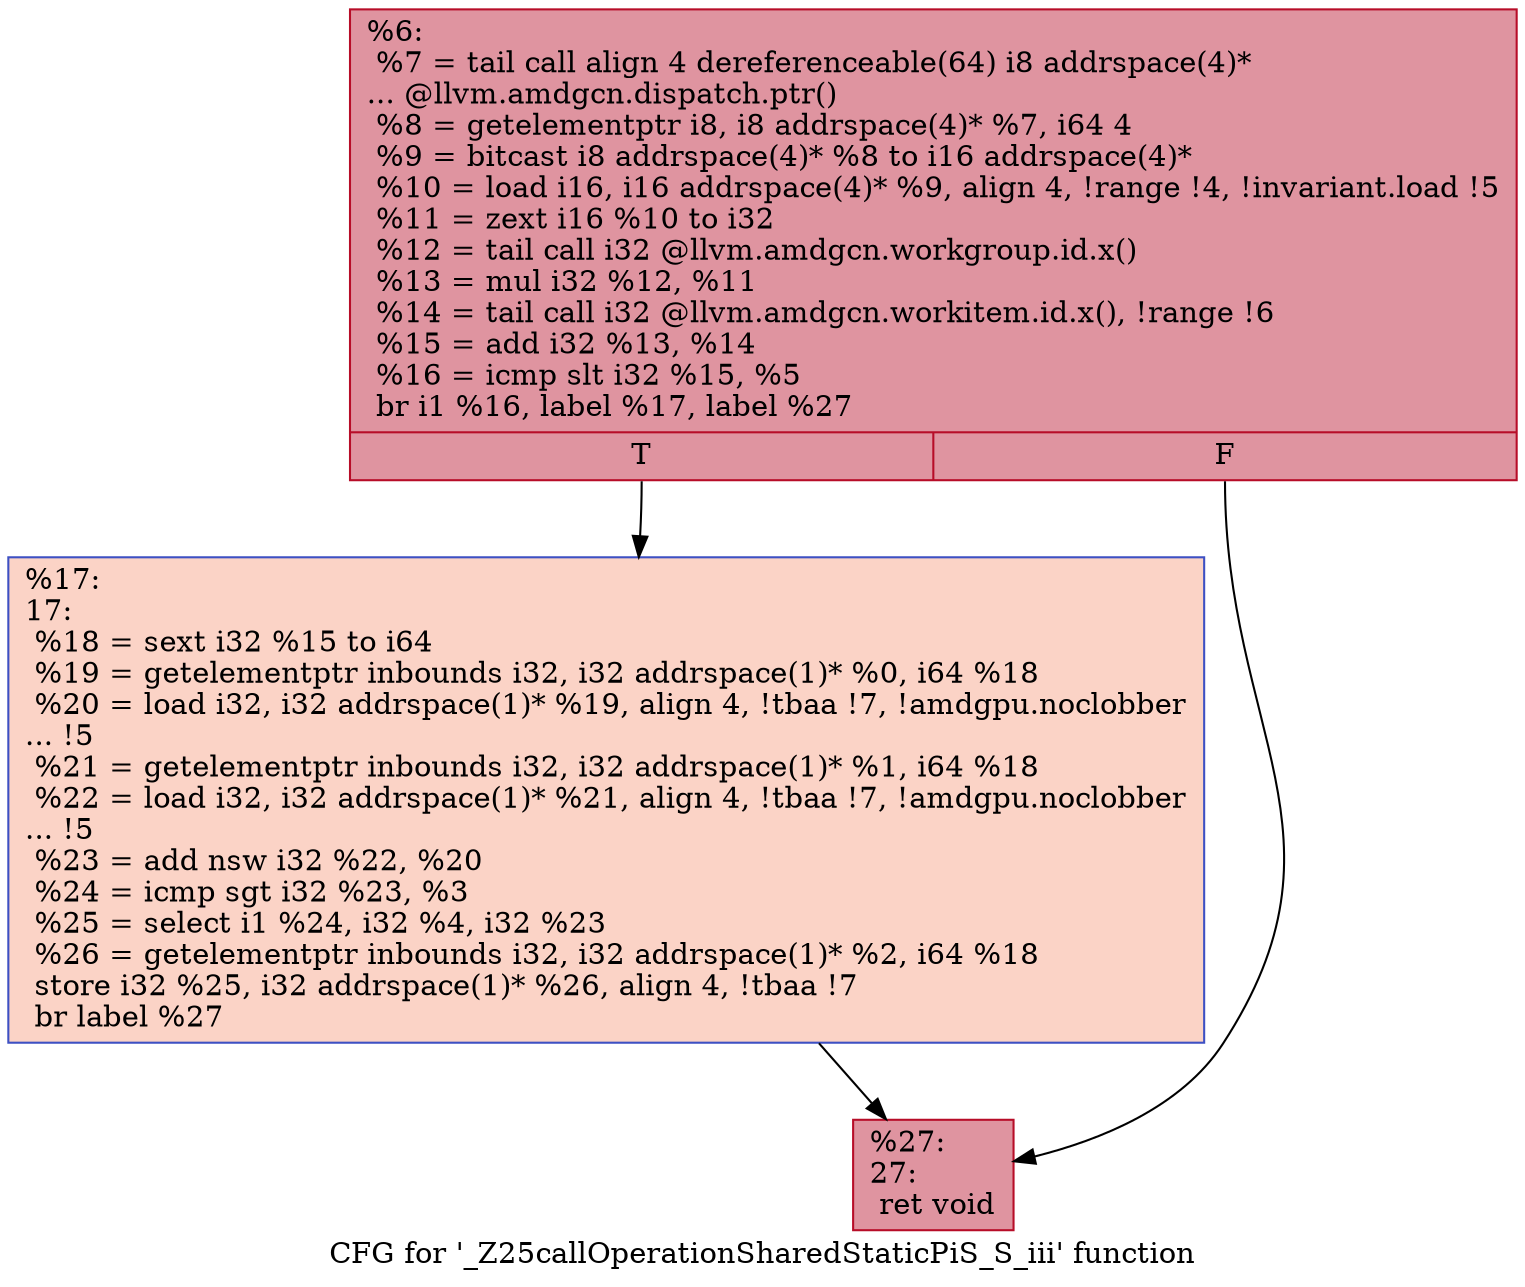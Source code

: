 digraph "CFG for '_Z25callOperationSharedStaticPiS_S_iii' function" {
	label="CFG for '_Z25callOperationSharedStaticPiS_S_iii' function";

	Node0x578b1c0 [shape=record,color="#b70d28ff", style=filled, fillcolor="#b70d2870",label="{%6:\l  %7 = tail call align 4 dereferenceable(64) i8 addrspace(4)*\l... @llvm.amdgcn.dispatch.ptr()\l  %8 = getelementptr i8, i8 addrspace(4)* %7, i64 4\l  %9 = bitcast i8 addrspace(4)* %8 to i16 addrspace(4)*\l  %10 = load i16, i16 addrspace(4)* %9, align 4, !range !4, !invariant.load !5\l  %11 = zext i16 %10 to i32\l  %12 = tail call i32 @llvm.amdgcn.workgroup.id.x()\l  %13 = mul i32 %12, %11\l  %14 = tail call i32 @llvm.amdgcn.workitem.id.x(), !range !6\l  %15 = add i32 %13, %14\l  %16 = icmp slt i32 %15, %5\l  br i1 %16, label %17, label %27\l|{<s0>T|<s1>F}}"];
	Node0x578b1c0:s0 -> Node0x578bae0;
	Node0x578b1c0:s1 -> Node0x578d1d0;
	Node0x578bae0 [shape=record,color="#3d50c3ff", style=filled, fillcolor="#f59c7d70",label="{%17:\l17:                                               \l  %18 = sext i32 %15 to i64\l  %19 = getelementptr inbounds i32, i32 addrspace(1)* %0, i64 %18\l  %20 = load i32, i32 addrspace(1)* %19, align 4, !tbaa !7, !amdgpu.noclobber\l... !5\l  %21 = getelementptr inbounds i32, i32 addrspace(1)* %1, i64 %18\l  %22 = load i32, i32 addrspace(1)* %21, align 4, !tbaa !7, !amdgpu.noclobber\l... !5\l  %23 = add nsw i32 %22, %20\l  %24 = icmp sgt i32 %23, %3\l  %25 = select i1 %24, i32 %4, i32 %23\l  %26 = getelementptr inbounds i32, i32 addrspace(1)* %2, i64 %18\l  store i32 %25, i32 addrspace(1)* %26, align 4, !tbaa !7\l  br label %27\l}"];
	Node0x578bae0 -> Node0x578d1d0;
	Node0x578d1d0 [shape=record,color="#b70d28ff", style=filled, fillcolor="#b70d2870",label="{%27:\l27:                                               \l  ret void\l}"];
}
